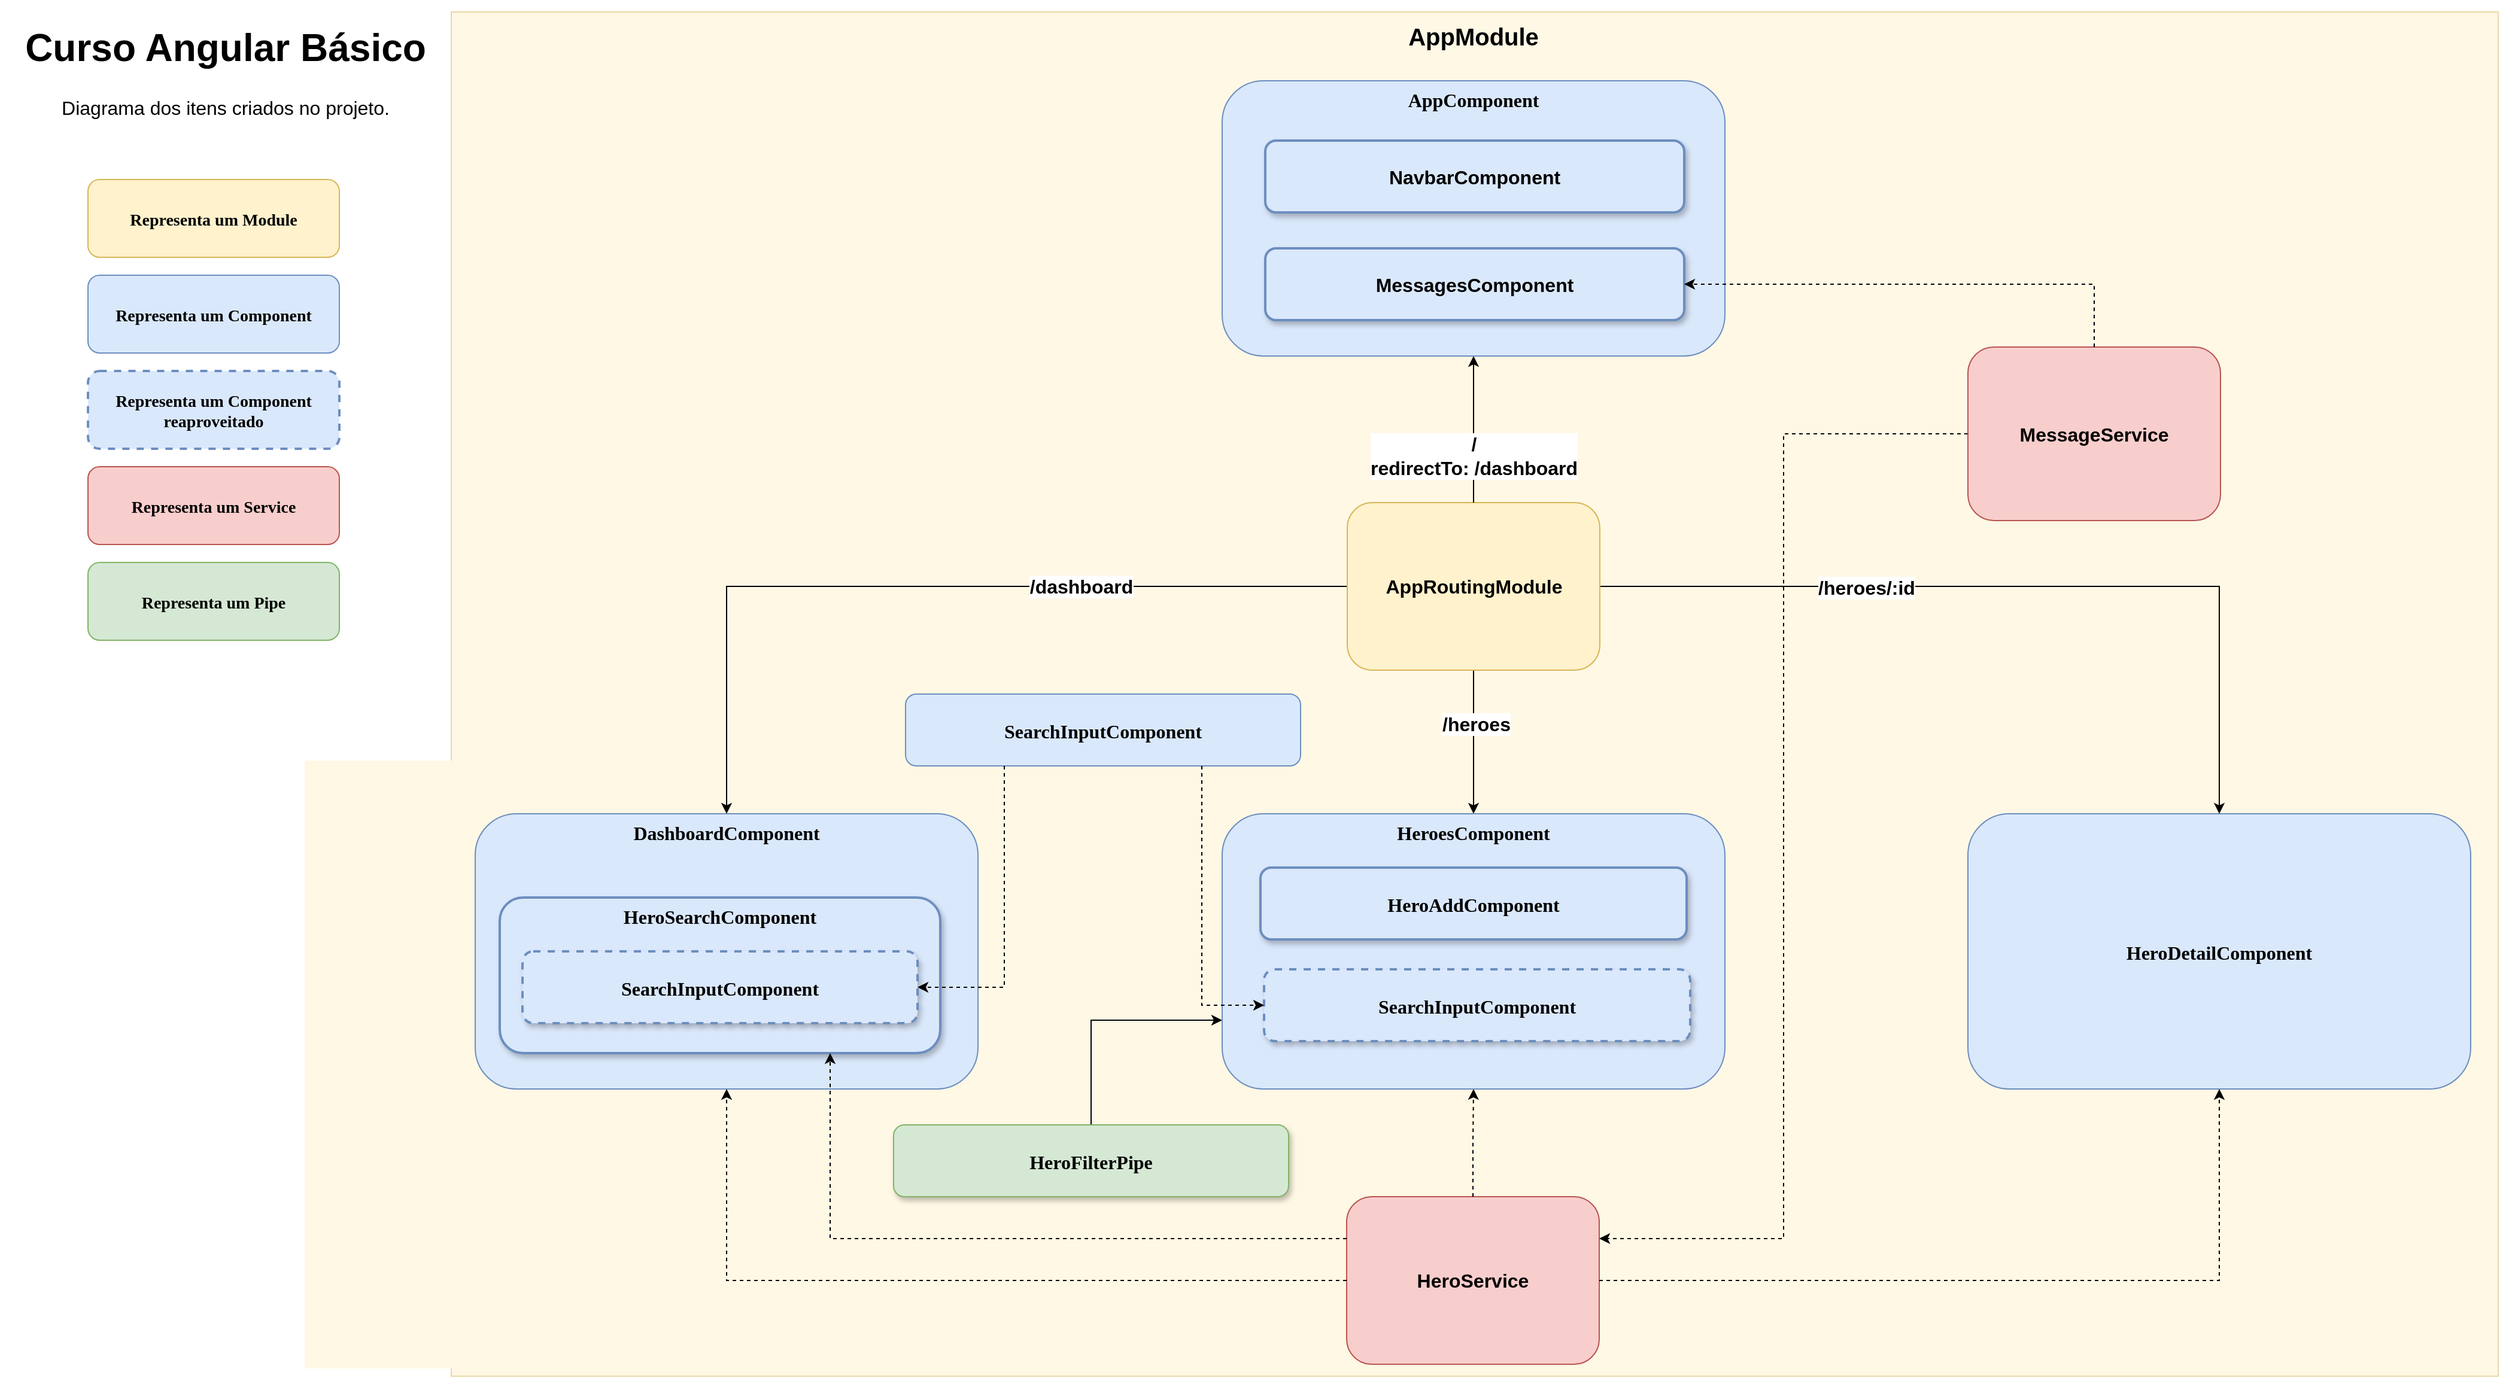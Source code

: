 <mxfile version="13.4.5" type="device"><diagram id="vhvo1h5fmivTd-Xsue8s" name="Page-1"><mxGraphModel dx="3431" dy="1527" grid="1" gridSize="10" guides="1" tooltips="1" connect="1" arrows="1" fold="1" page="1" pageScale="1" pageWidth="827" pageHeight="1169" math="0" shadow="0"><root><mxCell id="0"/><mxCell id="1" parent="0"/><mxCell id="R-1fCUdgyI7WIsqLQCvo-12" value="" style="fillColor=#fff2cc;strokeColor=#d6b656;opacity=50;" parent="1" vertex="1"><mxGeometry x="-440" y="20" width="1710" height="1140" as="geometry"/></mxCell><mxCell id="m4eBpAMGt9olM1NoHEQM-45" value="&lt;h1&gt;Curso Angular Básico&lt;/h1&gt;&lt;p&gt;Diagrama dos itens criados no projeto.&lt;/p&gt;" style="text;html=1;strokeColor=none;fillColor=none;spacing=5;spacingTop=-20;whiteSpace=wrap;overflow=hidden;rounded=0;shadow=0;glass=0;sketch=0;fontSize=16;align=center;" vertex="1" parent="1"><mxGeometry x="-817" y="20" width="377" height="120" as="geometry"/></mxCell><mxCell id="m4eBpAMGt9olM1NoHEQM-46" value="&lt;b&gt;&lt;font style=&quot;font-size: 20px&quot;&gt;AppModule&lt;/font&gt;&lt;/b&gt;" style="text;html=1;strokeColor=none;fillColor=none;align=center;verticalAlign=middle;whiteSpace=wrap;rounded=0;shadow=0;glass=0;sketch=0;fontSize=16;" vertex="1" parent="1"><mxGeometry x="394" y="30" width="40" height="20" as="geometry"/></mxCell><mxCell id="R-1fCUdgyI7WIsqLQCvo-13" value="&lt;font style=&quot;font-size: 16px&quot;&gt;&lt;b&gt;HeroService&lt;/b&gt;&lt;/font&gt;" style="rounded=1;whiteSpace=wrap;html=1;fillColor=#f8cecc;strokeColor=#b85450;" parent="1" vertex="1"><mxGeometry x="308" y="1010" width="211" height="140" as="geometry"/></mxCell><mxCell id="m4eBpAMGt9olM1NoHEQM-32" style="edgeStyle=orthogonalEdgeStyle;rounded=0;orthogonalLoop=1;jettySize=auto;html=1;exitX=0;exitY=0.5;exitDx=0;exitDy=0;entryX=1;entryY=0.25;entryDx=0;entryDy=0;dashed=1;fontSize=16;" edge="1" parent="1" source="R-1fCUdgyI7WIsqLQCvo-14" target="R-1fCUdgyI7WIsqLQCvo-13"><mxGeometry relative="1" as="geometry"/></mxCell><mxCell id="R-1fCUdgyI7WIsqLQCvo-14" value="&lt;font style=&quot;font-size: 16px&quot;&gt;&lt;b&gt;MessageService&lt;/b&gt;&lt;/font&gt;" style="rounded=1;whiteSpace=wrap;html=1;fillColor=#f8cecc;strokeColor=#b85450;" parent="1" vertex="1"><mxGeometry x="827" y="300" width="211" height="145" as="geometry"/></mxCell><mxCell id="R-1fCUdgyI7WIsqLQCvo-17" style="edgeStyle=orthogonalEdgeStyle;rounded=0;orthogonalLoop=1;jettySize=auto;html=1;exitX=0.5;exitY=0;exitDx=0;exitDy=0;entryX=0.5;entryY=1;entryDx=0;entryDy=0;dashed=1;" parent="1" source="R-1fCUdgyI7WIsqLQCvo-13" target="m4eBpAMGt9olM1NoHEQM-5" edge="1"><mxGeometry relative="1" as="geometry"><mxPoint x="1030" y="610" as="targetPoint"/></mxGeometry></mxCell><mxCell id="m4eBpAMGt9olM1NoHEQM-17" value="HeroDetailComponent" style="rounded=1;fillColor=#dae8fc;strokeColor=#6c8ebf;fontStyle=1;fontFamily=Tahoma;fontSize=16;verticalAlign=middle;" vertex="1" parent="1"><mxGeometry x="827" y="690" width="420" height="230" as="geometry"/></mxCell><mxCell id="m4eBpAMGt9olM1NoHEQM-8" style="edgeStyle=orthogonalEdgeStyle;rounded=0;orthogonalLoop=1;jettySize=auto;html=1;fontSize=16;" edge="1" parent="1" source="m4eBpAMGt9olM1NoHEQM-80" target="m4eBpAMGt9olM1NoHEQM-5"><mxGeometry relative="1" as="geometry"/></mxCell><mxCell id="m4eBpAMGt9olM1NoHEQM-22" value="/heroes" style="edgeLabel;html=1;align=center;verticalAlign=middle;resizable=0;points=[];fontSize=16;fontStyle=1" vertex="1" connectable="0" parent="m4eBpAMGt9olM1NoHEQM-8"><mxGeometry x="-0.25" y="2" relative="1" as="geometry"><mxPoint as="offset"/></mxGeometry></mxCell><mxCell id="m4eBpAMGt9olM1NoHEQM-33" value="SearchInputComponent" style="rounded=1;fillColor=#dae8fc;strokeColor=#6c8ebf;fontStyle=1;fontFamily=Tahoma;fontSize=16;verticalAlign=middle;shadow=0;" vertex="1" parent="1"><mxGeometry x="-60.5" y="590" width="330" height="60" as="geometry"/></mxCell><mxCell id="m4eBpAMGt9olM1NoHEQM-40" style="edgeStyle=orthogonalEdgeStyle;rounded=0;orthogonalLoop=1;jettySize=auto;html=1;exitX=0.5;exitY=0;exitDx=0;exitDy=0;entryX=0;entryY=0.75;entryDx=0;entryDy=0;fontSize=16;" edge="1" parent="1" source="m4eBpAMGt9olM1NoHEQM-39" target="m4eBpAMGt9olM1NoHEQM-5"><mxGeometry relative="1" as="geometry"/></mxCell><mxCell id="m4eBpAMGt9olM1NoHEQM-39" value="HeroFilterPipe" style="rounded=1;fillColor=#d5e8d4;strokeColor=#82b366;fontStyle=1;fontFamily=Tahoma;fontSize=16;verticalAlign=middle;shadow=1;" vertex="1" parent="1"><mxGeometry x="-70.5" y="950" width="330" height="60" as="geometry"/></mxCell><mxCell id="m4eBpAMGt9olM1NoHEQM-41" value="" style="group" vertex="1" connectable="0" parent="1"><mxGeometry x="-420" y="690" width="420" height="230" as="geometry"/></mxCell><mxCell id="m4eBpAMGt9olM1NoHEQM-3" value="DashboardComponent" style="rounded=1;fillColor=#dae8fc;strokeColor=#6c8ebf;fontStyle=1;fontFamily=Tahoma;fontSize=16;verticalAlign=top;" vertex="1" parent="m4eBpAMGt9olM1NoHEQM-41"><mxGeometry width="420" height="230" as="geometry"/></mxCell><mxCell id="m4eBpAMGt9olM1NoHEQM-4" value="HeroSearchComponent" style="rounded=1;fillColor=#dae8fc;strokeColor=#6c8ebf;fontStyle=1;fontFamily=Tahoma;fontSize=16;verticalAlign=top;shadow=1;strokeWidth=2;" vertex="1" parent="m4eBpAMGt9olM1NoHEQM-41"><mxGeometry x="20.5" y="70" width="368" height="130" as="geometry"/></mxCell><mxCell id="m4eBpAMGt9olM1NoHEQM-13" value="SearchInputComponent" style="rounded=1;fillColor=#dae8fc;strokeColor=#6c8ebf;fontStyle=1;fontFamily=Tahoma;fontSize=16;verticalAlign=middle;shadow=1;dashed=1;strokeWidth=2;" vertex="1" parent="m4eBpAMGt9olM1NoHEQM-41"><mxGeometry x="39.5" y="115" width="330" height="60" as="geometry"/></mxCell><mxCell id="m4eBpAMGt9olM1NoHEQM-37" style="edgeStyle=orthogonalEdgeStyle;rounded=0;orthogonalLoop=1;jettySize=auto;html=1;exitX=0.25;exitY=1;exitDx=0;exitDy=0;entryX=1;entryY=0.5;entryDx=0;entryDy=0;dashed=1;fontSize=16;" edge="1" parent="1" source="m4eBpAMGt9olM1NoHEQM-33" target="m4eBpAMGt9olM1NoHEQM-13"><mxGeometry relative="1" as="geometry"/></mxCell><mxCell id="m4eBpAMGt9olM1NoHEQM-10" style="edgeStyle=orthogonalEdgeStyle;rounded=0;orthogonalLoop=1;jettySize=auto;html=1;exitX=1;exitY=0.5;exitDx=0;exitDy=0;entryX=0.5;entryY=1;entryDx=0;entryDy=0;fontSize=16;dashed=1;" edge="1" parent="1" source="R-1fCUdgyI7WIsqLQCvo-13" target="m4eBpAMGt9olM1NoHEQM-17"><mxGeometry relative="1" as="geometry"><mxPoint x="630" y="610" as="targetPoint"/></mxGeometry></mxCell><mxCell id="m4eBpAMGt9olM1NoHEQM-9" style="edgeStyle=orthogonalEdgeStyle;rounded=0;orthogonalLoop=1;jettySize=auto;html=1;exitX=1;exitY=0.5;exitDx=0;exitDy=0;fontSize=16;entryX=0.5;entryY=0;entryDx=0;entryDy=0;" edge="1" parent="1" source="m4eBpAMGt9olM1NoHEQM-80" target="m4eBpAMGt9olM1NoHEQM-17"><mxGeometry relative="1" as="geometry"><mxPoint x="1049.5" y="360" as="targetPoint"/></mxGeometry></mxCell><mxCell id="m4eBpAMGt9olM1NoHEQM-25" value="/heroes/:id" style="edgeLabel;html=1;align=center;verticalAlign=middle;resizable=0;points=[];fontSize=16;fontStyle=1" vertex="1" connectable="0" parent="m4eBpAMGt9olM1NoHEQM-9"><mxGeometry x="-0.373" y="-1" relative="1" as="geometry"><mxPoint as="offset"/></mxGeometry></mxCell><mxCell id="R-1fCUdgyI7WIsqLQCvo-8" style="edgeStyle=orthogonalEdgeStyle;rounded=0;orthogonalLoop=1;jettySize=auto;html=1;exitX=0;exitY=0.5;exitDx=0;exitDy=0;entryX=0.5;entryY=0;entryDx=0;entryDy=0;" parent="1" source="m4eBpAMGt9olM1NoHEQM-80" target="m4eBpAMGt9olM1NoHEQM-3" edge="1"><mxGeometry relative="1" as="geometry"><mxPoint x="200" y="265" as="sourcePoint"/><mxPoint x="-225" y="460" as="targetPoint"/></mxGeometry></mxCell><mxCell id="m4eBpAMGt9olM1NoHEQM-26" value="/dashboard" style="edgeLabel;html=1;align=center;verticalAlign=middle;resizable=0;points=[];fontSize=16;fontStyle=1" vertex="1" connectable="0" parent="R-1fCUdgyI7WIsqLQCvo-8"><mxGeometry x="-0.371" relative="1" as="geometry"><mxPoint as="offset"/></mxGeometry></mxCell><mxCell id="m4eBpAMGt9olM1NoHEQM-28" style="edgeStyle=orthogonalEdgeStyle;rounded=0;orthogonalLoop=1;jettySize=auto;html=1;entryX=0.5;entryY=1;entryDx=0;entryDy=0;dashed=1;fontSize=16;" edge="1" parent="1" source="R-1fCUdgyI7WIsqLQCvo-13" target="m4eBpAMGt9olM1NoHEQM-3"><mxGeometry relative="1" as="geometry"/></mxCell><mxCell id="m4eBpAMGt9olM1NoHEQM-29" style="edgeStyle=orthogonalEdgeStyle;rounded=0;orthogonalLoop=1;jettySize=auto;html=1;exitX=0;exitY=0.25;exitDx=0;exitDy=0;entryX=0.75;entryY=1;entryDx=0;entryDy=0;dashed=1;fontSize=16;" edge="1" parent="1" source="R-1fCUdgyI7WIsqLQCvo-13" target="m4eBpAMGt9olM1NoHEQM-4"><mxGeometry relative="1" as="geometry"/></mxCell><mxCell id="m4eBpAMGt9olM1NoHEQM-80" value="&lt;font style=&quot;font-size: 16px&quot;&gt;&lt;b&gt;AppRoutingModule&lt;/b&gt;&lt;/font&gt;" style="rounded=1;whiteSpace=wrap;html=1;fillColor=#fff2cc;strokeColor=#d6b656;" vertex="1" parent="1"><mxGeometry x="308.5" y="430" width="211" height="140" as="geometry"/></mxCell><mxCell id="m4eBpAMGt9olM1NoHEQM-83" style="edgeStyle=orthogonalEdgeStyle;rounded=0;orthogonalLoop=1;jettySize=auto;html=1;entryX=0.5;entryY=1;entryDx=0;entryDy=0;fontSize=16;" edge="1" parent="1" source="m4eBpAMGt9olM1NoHEQM-80" target="m4eBpAMGt9olM1NoHEQM-1"><mxGeometry relative="1" as="geometry"/></mxCell><mxCell id="m4eBpAMGt9olM1NoHEQM-84" value="/&lt;br&gt;redirectTo: /dashboard" style="edgeLabel;html=1;align=center;verticalAlign=middle;resizable=0;points=[];fontSize=16;fontStyle=1" vertex="1" connectable="0" parent="m4eBpAMGt9olM1NoHEQM-83"><mxGeometry x="-0.354" relative="1" as="geometry"><mxPoint as="offset"/></mxGeometry></mxCell><mxCell id="m4eBpAMGt9olM1NoHEQM-87" value="Representa um Component" style="rounded=1;fillColor=#dae8fc;strokeColor=#6c8ebf;fontStyle=1;fontFamily=Tahoma;fontSize=14" vertex="1" parent="1"><mxGeometry x="-743.5" y="240" width="210" height="65" as="geometry"/></mxCell><mxCell id="m4eBpAMGt9olM1NoHEQM-88" value="Representa um Service" style="rounded=1;fillColor=#f8cecc;strokeColor=#b85450;fontStyle=1;fontFamily=Tahoma;fontSize=14" vertex="1" parent="1"><mxGeometry x="-743.5" y="400" width="210" height="65" as="geometry"/></mxCell><mxCell id="m4eBpAMGt9olM1NoHEQM-92" value="Representa um Module" style="rounded=1;fillColor=#fff2cc;strokeColor=#d6b656;fontStyle=1;fontFamily=Tahoma;fontSize=14" vertex="1" parent="1"><mxGeometry x="-743.5" y="160" width="210" height="65" as="geometry"/></mxCell><mxCell id="m4eBpAMGt9olM1NoHEQM-94" value="Representa um Component&#10;reaproveitado" style="rounded=1;fillColor=#dae8fc;strokeColor=#6c8ebf;fontStyle=1;fontFamily=Tahoma;fontSize=14;dashed=1;strokeWidth=2;" vertex="1" parent="1"><mxGeometry x="-743.5" y="320" width="210" height="65" as="geometry"/></mxCell><mxCell id="m4eBpAMGt9olM1NoHEQM-95" value="Representa um Pipe" style="rounded=1;fillColor=#d5e8d4;strokeColor=#82b366;fontStyle=1;fontFamily=Tahoma;fontSize=14" vertex="1" parent="1"><mxGeometry x="-743.5" y="480" width="210" height="65" as="geometry"/></mxCell><mxCell id="m4eBpAMGt9olM1NoHEQM-1" value="AppComponent" style="rounded=1;fillColor=#dae8fc;strokeColor=#6c8ebf;fontStyle=1;fontFamily=Tahoma;fontSize=16;verticalAlign=top;" vertex="1" parent="1"><mxGeometry x="204" y="77.5" width="420" height="230" as="geometry"/></mxCell><mxCell id="R-1fCUdgyI7WIsqLQCvo-3" value="&lt;b&gt;&lt;font&gt;&lt;font style=&quot;font-size: 16px&quot;&gt;NavbarComponent&lt;/font&gt;&lt;br&gt;&lt;/font&gt;&lt;/b&gt;" style="rounded=1;whiteSpace=wrap;html=1;fillColor=#dae8fc;gradientDirection=south;strokeWidth=2;strokeColor=#6C8EBF;glass=0;shadow=1;sketch=0;" parent="1" vertex="1"><mxGeometry x="240" y="127.5" width="350" height="60" as="geometry"/></mxCell><mxCell id="R-1fCUdgyI7WIsqLQCvo-4" value="&lt;b&gt;&lt;font style=&quot;font-size: 16px&quot;&gt;MessagesComponent&lt;/font&gt;&lt;/b&gt;" style="rounded=1;whiteSpace=wrap;html=1;fillColor=#dae8fc;strokeColor=#6c8ebf;strokeWidth=2;perimeterSpacing=0;shadow=1;" parent="1" vertex="1"><mxGeometry x="240" y="217.5" width="350" height="60" as="geometry"/></mxCell><mxCell id="m4eBpAMGt9olM1NoHEQM-5" value="HeroesComponent" style="rounded=1;fillColor=#dae8fc;strokeColor=#6c8ebf;fontStyle=1;fontFamily=Tahoma;fontSize=16;verticalAlign=top;" vertex="1" parent="1"><mxGeometry x="204" y="690" width="420" height="230" as="geometry"/></mxCell><mxCell id="m4eBpAMGt9olM1NoHEQM-6" value="HeroAddComponent" style="rounded=1;fillColor=#dae8fc;strokeColor=#6c8ebf;fontStyle=1;fontFamily=Tahoma;fontSize=16;verticalAlign=middle;shadow=1;strokeWidth=2;" vertex="1" parent="1"><mxGeometry x="236" y="735" width="356" height="60" as="geometry"/></mxCell><mxCell id="m4eBpAMGt9olM1NoHEQM-12" value="SearchInputComponent" style="rounded=1;fillColor=#dae8fc;strokeColor=#6c8ebf;fontStyle=1;fontFamily=Tahoma;fontSize=16;verticalAlign=middle;shadow=1;dashed=1;strokeWidth=2;" vertex="1" parent="1"><mxGeometry x="239" y="820" width="356" height="60" as="geometry"/></mxCell><mxCell id="m4eBpAMGt9olM1NoHEQM-36" style="edgeStyle=orthogonalEdgeStyle;rounded=0;orthogonalLoop=1;jettySize=auto;html=1;exitX=0.75;exitY=1;exitDx=0;exitDy=0;entryX=0;entryY=0.5;entryDx=0;entryDy=0;dashed=1;fontSize=16;" edge="1" parent="1" source="m4eBpAMGt9olM1NoHEQM-33" target="m4eBpAMGt9olM1NoHEQM-12"><mxGeometry relative="1" as="geometry"/></mxCell><mxCell id="m4eBpAMGt9olM1NoHEQM-31" style="edgeStyle=orthogonalEdgeStyle;rounded=0;orthogonalLoop=1;jettySize=auto;html=1;exitX=0.5;exitY=0;exitDx=0;exitDy=0;entryX=1;entryY=0.5;entryDx=0;entryDy=0;dashed=1;fontSize=16;" edge="1" parent="1" source="R-1fCUdgyI7WIsqLQCvo-14" target="R-1fCUdgyI7WIsqLQCvo-4"><mxGeometry relative="1" as="geometry"/></mxCell></root></mxGraphModel></diagram></mxfile>